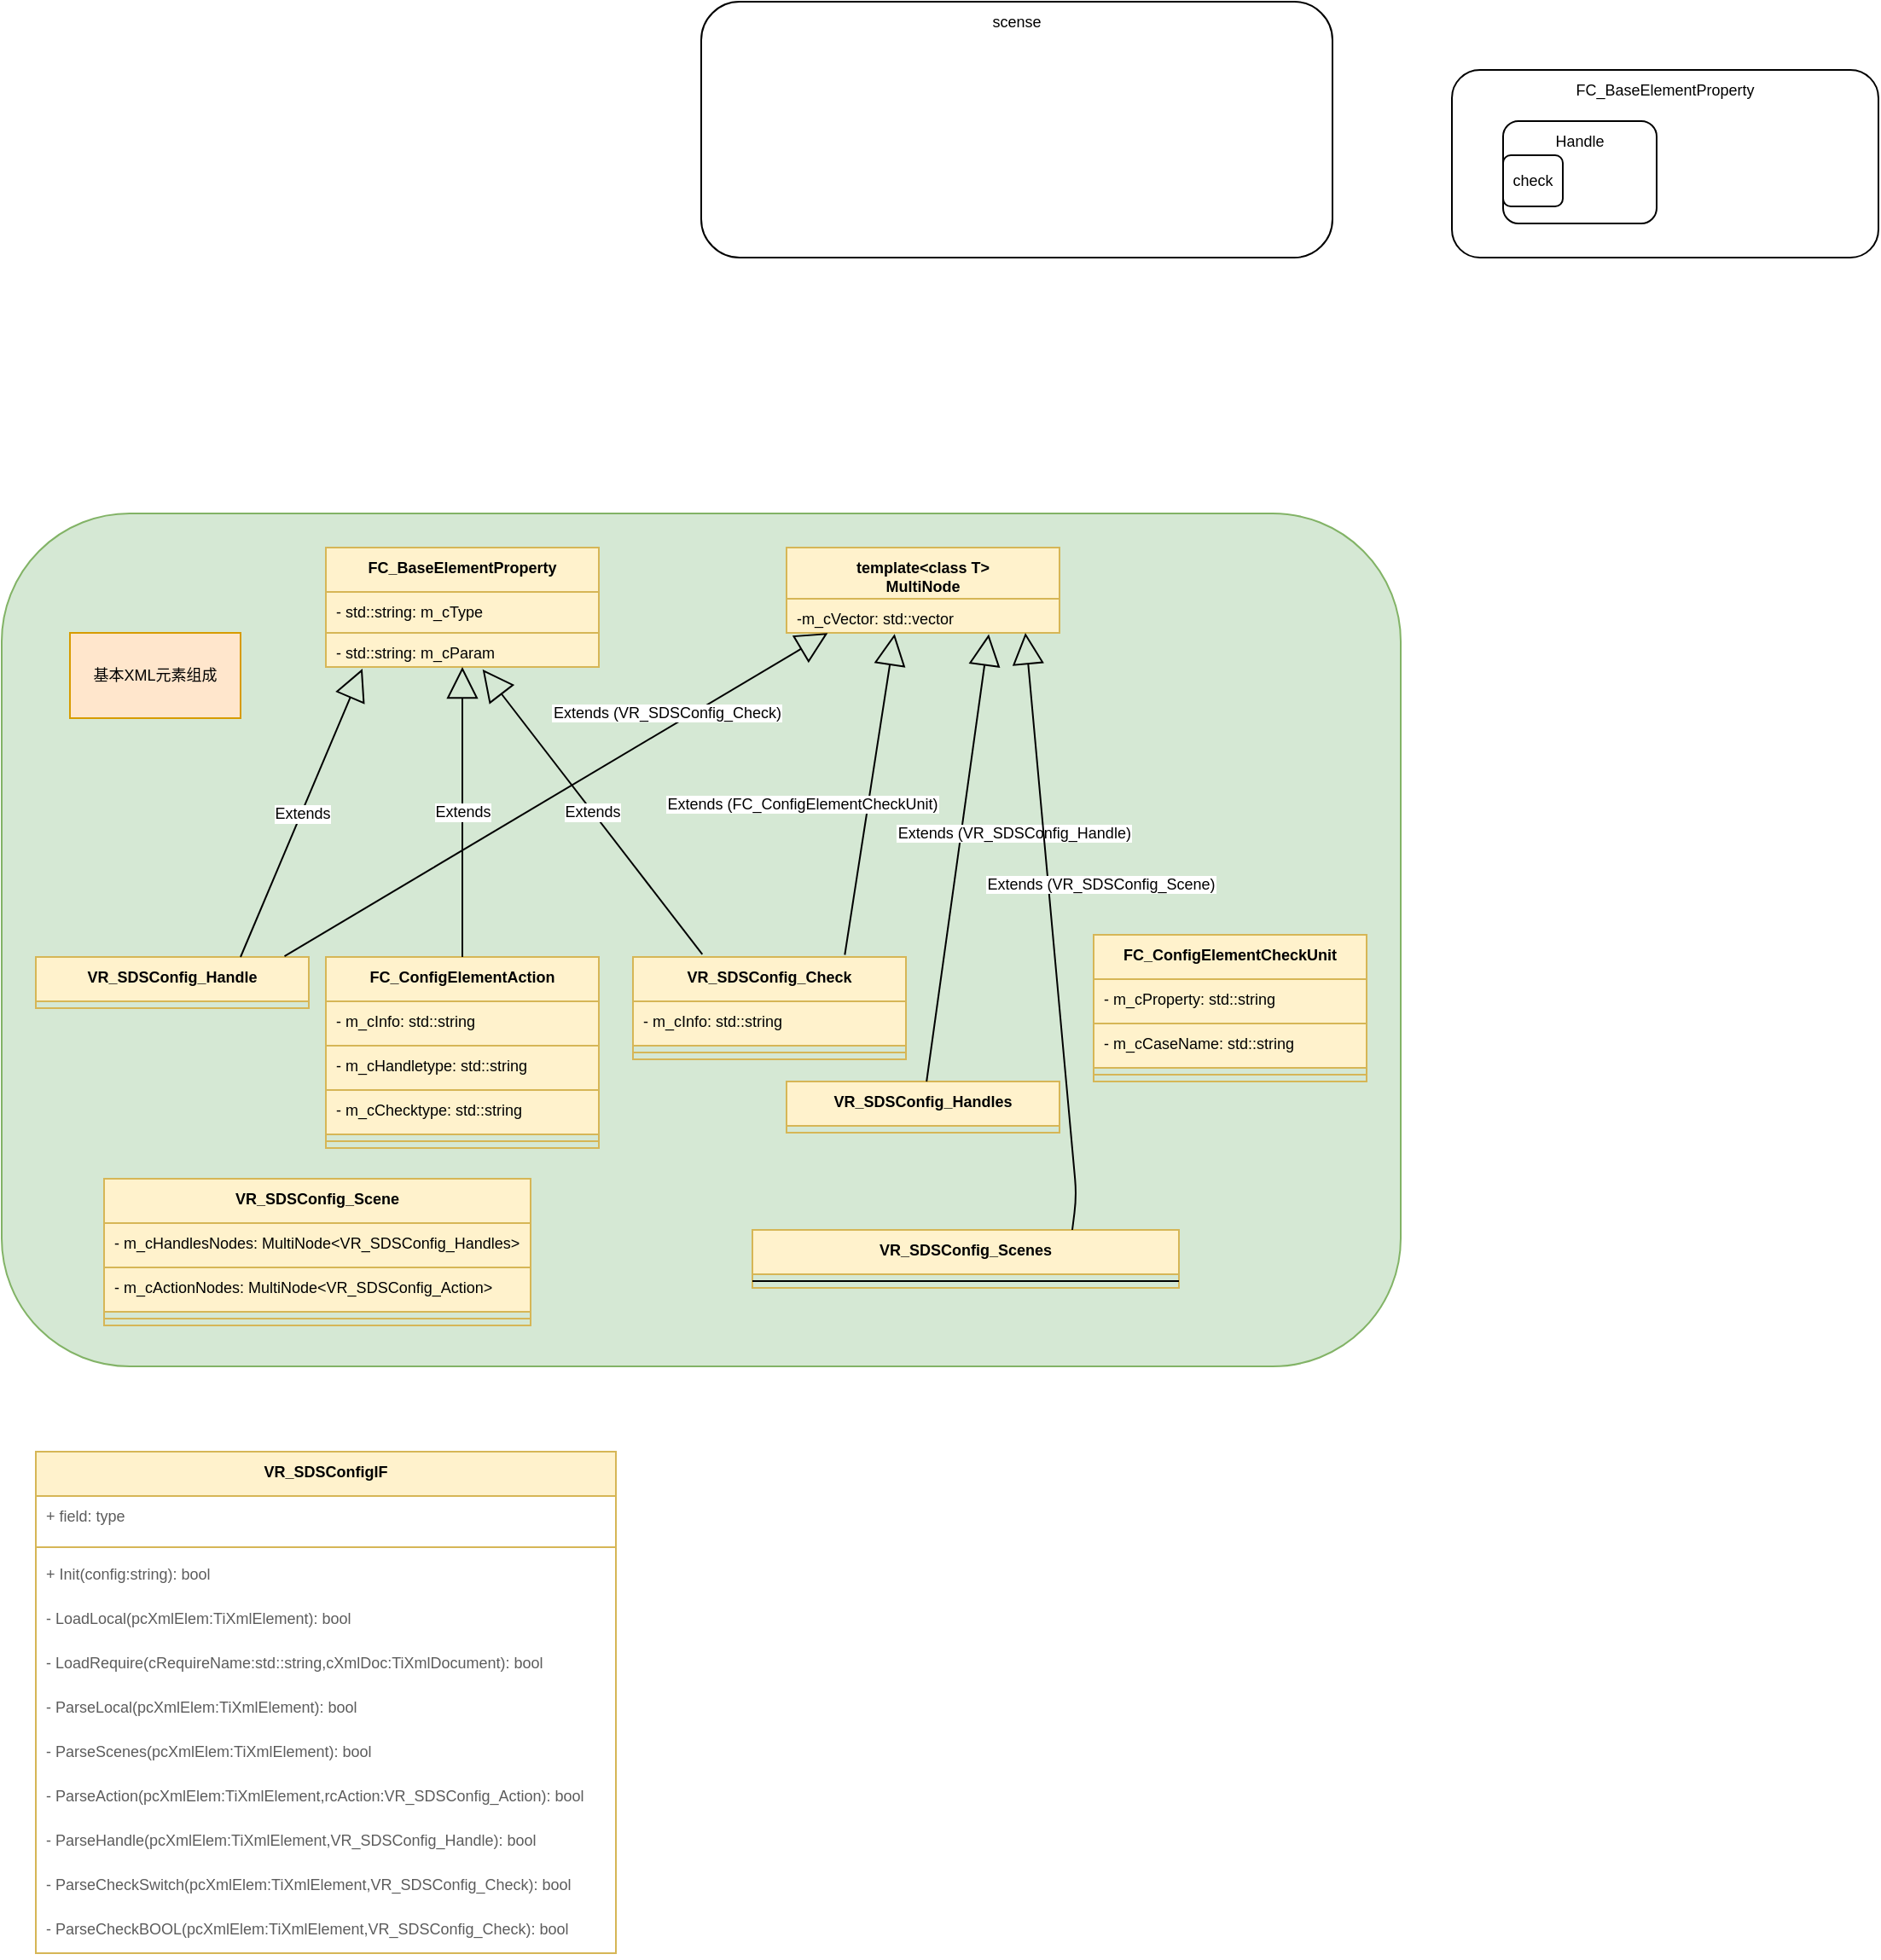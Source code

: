 <mxfile version="18.1.1" type="github">
  <diagram id="2ZCqw_FqKcwWrufDaCHS" name="Page-1">
    <mxGraphModel dx="1598" dy="442" grid="1" gridSize="10" guides="1" tooltips="1" connect="1" arrows="1" fold="1" page="1" pageScale="1" pageWidth="827" pageHeight="1169" math="0" shadow="0">
      <root>
        <mxCell id="0" />
        <mxCell id="1" parent="0" />
        <mxCell id="6VVChDRdvljyadHmFSMx-48" value="" style="rounded=1;whiteSpace=wrap;html=1;fontSize=9;fillColor=#d5e8d4;strokeColor=#82b366;" vertex="1" parent="1">
          <mxGeometry x="-220" y="330" width="820" height="500" as="geometry" />
        </mxCell>
        <mxCell id="6VVChDRdvljyadHmFSMx-1" value="scense" style="rounded=1;whiteSpace=wrap;html=1;fontSize=9;verticalAlign=top;" vertex="1" parent="1">
          <mxGeometry x="190" y="30" width="370" height="150" as="geometry" />
        </mxCell>
        <mxCell id="6VVChDRdvljyadHmFSMx-3" value="FC_BaseElementProperty" style="rounded=1;whiteSpace=wrap;fontSize=9;verticalAlign=top;" vertex="1" parent="1">
          <mxGeometry x="630" y="70" width="250" height="110" as="geometry" />
        </mxCell>
        <mxCell id="6VVChDRdvljyadHmFSMx-5" value="Handle" style="rounded=1;whiteSpace=wrap;html=1;fontSize=9;verticalAlign=top;" vertex="1" parent="1">
          <mxGeometry x="660" y="100" width="90" height="60" as="geometry" />
        </mxCell>
        <mxCell id="6VVChDRdvljyadHmFSMx-9" value="check" style="rounded=1;whiteSpace=wrap;html=1;fontSize=9;" vertex="1" parent="1">
          <mxGeometry x="660" y="120" width="35" height="30" as="geometry" />
        </mxCell>
        <mxCell id="6VVChDRdvljyadHmFSMx-10" value="FC_BaseElementProperty" style="swimlane;fontStyle=1;align=center;verticalAlign=top;childLayout=stackLayout;horizontal=1;startSize=26;horizontalStack=0;resizeParent=1;resizeParentMax=0;resizeLast=0;collapsible=1;marginBottom=0;fontSize=9;html=0;fillColor=#fff2cc;strokeColor=#d6b656;" vertex="1" parent="1">
          <mxGeometry x="-30" y="350" width="160" height="70" as="geometry" />
        </mxCell>
        <mxCell id="6VVChDRdvljyadHmFSMx-11" value="- std::string: m_cType" style="text;strokeColor=#d6b656;fillColor=#fff2cc;align=left;verticalAlign=top;spacingLeft=4;spacingRight=4;overflow=hidden;rotatable=0;points=[[0,0.5],[1,0.5]];portConstraint=eastwest;fontSize=9;html=0;" vertex="1" parent="6VVChDRdvljyadHmFSMx-10">
          <mxGeometry y="26" width="160" height="24" as="geometry" />
        </mxCell>
        <mxCell id="6VVChDRdvljyadHmFSMx-14" value="- std::string: m_cParam" style="text;strokeColor=#d6b656;fillColor=#fff2cc;align=left;verticalAlign=top;spacingLeft=4;spacingRight=4;overflow=hidden;rotatable=0;points=[[0,0.5],[1,0.5]];portConstraint=eastwest;fontSize=9;html=0;" vertex="1" parent="6VVChDRdvljyadHmFSMx-10">
          <mxGeometry y="50" width="160" height="20" as="geometry" />
        </mxCell>
        <mxCell id="6VVChDRdvljyadHmFSMx-15" value="template&lt;class T&gt;&#xa;MultiNode" style="swimlane;fontStyle=1;align=center;verticalAlign=top;childLayout=stackLayout;horizontal=1;startSize=30;horizontalStack=0;resizeParent=1;resizeParentMax=0;resizeLast=0;collapsible=1;marginBottom=0;fontSize=9;html=0;fillColor=#fff2cc;strokeColor=#d6b656;" vertex="1" parent="1">
          <mxGeometry x="240" y="350" width="160" height="50" as="geometry" />
        </mxCell>
        <mxCell id="6VVChDRdvljyadHmFSMx-16" value="-m_cVector: std::vector" style="text;strokeColor=#d6b656;fillColor=#fff2cc;align=left;verticalAlign=top;spacingLeft=4;spacingRight=4;overflow=hidden;rotatable=0;points=[[0,0.5],[1,0.5]];portConstraint=eastwest;fontSize=9;html=0;" vertex="1" parent="6VVChDRdvljyadHmFSMx-15">
          <mxGeometry y="30" width="160" height="20" as="geometry" />
        </mxCell>
        <mxCell id="6VVChDRdvljyadHmFSMx-21" value="FC_ConfigElementAction" style="swimlane;fontStyle=1;align=center;verticalAlign=top;childLayout=stackLayout;horizontal=1;startSize=26;horizontalStack=0;resizeParent=1;resizeParentMax=0;resizeLast=0;collapsible=1;marginBottom=0;fontSize=9;html=0;fillColor=#fff2cc;strokeColor=#d6b656;" vertex="1" parent="1">
          <mxGeometry x="-30" y="590" width="160" height="112" as="geometry" />
        </mxCell>
        <mxCell id="6VVChDRdvljyadHmFSMx-22" value="- m_cInfo: std::string" style="text;strokeColor=#d6b656;fillColor=#fff2cc;align=left;verticalAlign=top;spacingLeft=4;spacingRight=4;overflow=hidden;rotatable=0;points=[[0,0.5],[1,0.5]];portConstraint=eastwest;fontSize=9;html=0;" vertex="1" parent="6VVChDRdvljyadHmFSMx-21">
          <mxGeometry y="26" width="160" height="26" as="geometry" />
        </mxCell>
        <mxCell id="6VVChDRdvljyadHmFSMx-25" value="- m_cHandletype: std::string" style="text;strokeColor=#d6b656;fillColor=#fff2cc;align=left;verticalAlign=top;spacingLeft=4;spacingRight=4;overflow=hidden;rotatable=0;points=[[0,0.5],[1,0.5]];portConstraint=eastwest;fontSize=9;html=0;" vertex="1" parent="6VVChDRdvljyadHmFSMx-21">
          <mxGeometry y="52" width="160" height="26" as="geometry" />
        </mxCell>
        <mxCell id="6VVChDRdvljyadHmFSMx-26" value="- m_cChecktype: std::string" style="text;strokeColor=#d6b656;fillColor=#fff2cc;align=left;verticalAlign=top;spacingLeft=4;spacingRight=4;overflow=hidden;rotatable=0;points=[[0,0.5],[1,0.5]];portConstraint=eastwest;fontSize=9;html=0;" vertex="1" parent="6VVChDRdvljyadHmFSMx-21">
          <mxGeometry y="78" width="160" height="26" as="geometry" />
        </mxCell>
        <mxCell id="6VVChDRdvljyadHmFSMx-23" value="" style="line;strokeWidth=1;fillColor=#fff2cc;align=left;verticalAlign=middle;spacingTop=-1;spacingLeft=3;spacingRight=3;rotatable=0;labelPosition=right;points=[];portConstraint=eastwest;fontSize=9;html=0;strokeColor=#d6b656;" vertex="1" parent="6VVChDRdvljyadHmFSMx-21">
          <mxGeometry y="104" width="160" height="8" as="geometry" />
        </mxCell>
        <mxCell id="6VVChDRdvljyadHmFSMx-28" value="Extends" style="endArrow=block;endSize=16;endFill=0;html=1;rounded=0;fontSize=9;exitX=0.5;exitY=0;exitDx=0;exitDy=0;" edge="1" parent="1" source="6VVChDRdvljyadHmFSMx-21" target="6VVChDRdvljyadHmFSMx-14">
          <mxGeometry width="160" relative="1" as="geometry">
            <mxPoint x="110" y="590" as="sourcePoint" />
            <mxPoint x="270" y="590" as="targetPoint" />
          </mxGeometry>
        </mxCell>
        <mxCell id="6VVChDRdvljyadHmFSMx-29" value="FC_ConfigElementCheckUnit" style="swimlane;fontStyle=1;align=center;verticalAlign=top;childLayout=stackLayout;horizontal=1;startSize=26;horizontalStack=0;resizeParent=1;resizeParentMax=0;resizeLast=0;collapsible=1;marginBottom=0;fontSize=9;html=0;fillColor=#fff2cc;strokeColor=#d6b656;" vertex="1" parent="1">
          <mxGeometry x="420" y="577" width="160" height="86" as="geometry" />
        </mxCell>
        <mxCell id="6VVChDRdvljyadHmFSMx-30" value="- m_cProperty: std::string" style="text;strokeColor=#d6b656;fillColor=#fff2cc;align=left;verticalAlign=top;spacingLeft=4;spacingRight=4;overflow=hidden;rotatable=0;points=[[0,0.5],[1,0.5]];portConstraint=eastwest;fontSize=9;html=0;" vertex="1" parent="6VVChDRdvljyadHmFSMx-29">
          <mxGeometry y="26" width="160" height="26" as="geometry" />
        </mxCell>
        <mxCell id="6VVChDRdvljyadHmFSMx-31" value="- m_cCaseName: std::string" style="text;strokeColor=#d6b656;fillColor=#fff2cc;align=left;verticalAlign=top;spacingLeft=4;spacingRight=4;overflow=hidden;rotatable=0;points=[[0,0.5],[1,0.5]];portConstraint=eastwest;fontSize=9;html=0;" vertex="1" parent="6VVChDRdvljyadHmFSMx-29">
          <mxGeometry y="52" width="160" height="26" as="geometry" />
        </mxCell>
        <mxCell id="6VVChDRdvljyadHmFSMx-33" value="" style="line;strokeWidth=1;fillColor=#fff2cc;align=left;verticalAlign=middle;spacingTop=-1;spacingLeft=3;spacingRight=3;rotatable=0;labelPosition=right;points=[];portConstraint=eastwest;fontSize=9;html=0;strokeColor=#d6b656;" vertex="1" parent="6VVChDRdvljyadHmFSMx-29">
          <mxGeometry y="78" width="160" height="8" as="geometry" />
        </mxCell>
        <mxCell id="6VVChDRdvljyadHmFSMx-35" value="VR_SDSConfig_Check" style="swimlane;fontStyle=1;align=center;verticalAlign=top;childLayout=stackLayout;horizontal=1;startSize=26;horizontalStack=0;resizeParent=1;resizeParentMax=0;resizeLast=0;collapsible=1;marginBottom=0;fontSize=9;html=0;fillColor=#fff2cc;strokeColor=#d6b656;" vertex="1" parent="1">
          <mxGeometry x="150" y="590" width="160" height="60" as="geometry" />
        </mxCell>
        <mxCell id="6VVChDRdvljyadHmFSMx-36" value="- m_cInfo: std::string" style="text;strokeColor=#d6b656;fillColor=#fff2cc;align=left;verticalAlign=top;spacingLeft=4;spacingRight=4;overflow=hidden;rotatable=0;points=[[0,0.5],[1,0.5]];portConstraint=eastwest;fontSize=9;html=0;" vertex="1" parent="6VVChDRdvljyadHmFSMx-35">
          <mxGeometry y="26" width="160" height="26" as="geometry" />
        </mxCell>
        <mxCell id="6VVChDRdvljyadHmFSMx-37" value="" style="line;strokeWidth=1;fillColor=#fff2cc;align=left;verticalAlign=middle;spacingTop=-1;spacingLeft=3;spacingRight=3;rotatable=0;labelPosition=right;points=[];portConstraint=eastwest;fontSize=9;html=0;strokeColor=#d6b656;" vertex="1" parent="6VVChDRdvljyadHmFSMx-35">
          <mxGeometry y="52" width="160" height="8" as="geometry" />
        </mxCell>
        <mxCell id="6VVChDRdvljyadHmFSMx-39" value="Extends" style="endArrow=block;endSize=16;endFill=0;html=1;rounded=0;fontSize=9;entryX=0.574;entryY=1.07;entryDx=0;entryDy=0;entryPerimeter=0;exitX=0.254;exitY=-0.026;exitDx=0;exitDy=0;exitPerimeter=0;" edge="1" parent="1" source="6VVChDRdvljyadHmFSMx-35" target="6VVChDRdvljyadHmFSMx-14">
          <mxGeometry width="160" relative="1" as="geometry">
            <mxPoint x="60" y="600" as="sourcePoint" />
            <mxPoint x="221.28" y="531.8" as="targetPoint" />
          </mxGeometry>
        </mxCell>
        <mxCell id="6VVChDRdvljyadHmFSMx-40" value="Extends (FC_ConfigElementCheckUnit)" style="endArrow=block;endSize=16;endFill=0;rounded=0;fontSize=9;entryX=0.396;entryY=1.03;entryDx=0;entryDy=0;entryPerimeter=0;exitX=0.776;exitY=-0.021;exitDx=0;exitDy=0;exitPerimeter=0;" edge="1" parent="1" source="6VVChDRdvljyadHmFSMx-35" target="6VVChDRdvljyadHmFSMx-16">
          <mxGeometry x="-0.118" y="37" width="160" relative="1" as="geometry">
            <mxPoint x="364.996" y="580" as="sourcePoint" />
            <mxPoint x="340.33" y="501.4" as="targetPoint" />
            <mxPoint x="-1" as="offset" />
          </mxGeometry>
        </mxCell>
        <mxCell id="6VVChDRdvljyadHmFSMx-41" value="VR_SDSConfig_Handle" style="swimlane;fontStyle=1;align=center;verticalAlign=top;childLayout=stackLayout;horizontal=1;startSize=26;horizontalStack=0;resizeParent=1;resizeParentMax=0;resizeLast=0;collapsible=1;marginBottom=0;fontSize=9;html=0;fillColor=#fff2cc;strokeColor=#d6b656;" vertex="1" parent="1">
          <mxGeometry x="-200" y="590" width="160" height="30" as="geometry" />
        </mxCell>
        <mxCell id="6VVChDRdvljyadHmFSMx-45" value="Extends" style="endArrow=block;endSize=16;endFill=0;html=1;fontSize=9;exitX=0.75;exitY=0;exitDx=0;exitDy=0;entryX=0.134;entryY=1.052;entryDx=0;entryDy=0;entryPerimeter=0;rounded=1;" edge="1" parent="1" source="6VVChDRdvljyadHmFSMx-41" target="6VVChDRdvljyadHmFSMx-14">
          <mxGeometry width="160" relative="1" as="geometry">
            <mxPoint x="60" y="600" as="sourcePoint" />
            <mxPoint x="-20" y="453" as="targetPoint" />
          </mxGeometry>
        </mxCell>
        <mxCell id="6VVChDRdvljyadHmFSMx-46" value="Extends (VR_SDSConfig_Check)" style="endArrow=block;endSize=16;endFill=0;rounded=0;fontSize=9;entryX=0.151;entryY=1.005;entryDx=0;entryDy=0;entryPerimeter=0;exitX=0.911;exitY=-0.016;exitDx=0;exitDy=0;exitPerimeter=0;" edge="1" parent="1" source="6VVChDRdvljyadHmFSMx-41" target="6VVChDRdvljyadHmFSMx-16">
          <mxGeometry x="0.437" y="8" width="160" relative="1" as="geometry">
            <mxPoint x="284.16" y="598.194" as="sourcePoint" />
            <mxPoint x="326.36" y="430.6" as="targetPoint" />
            <mxPoint as="offset" />
          </mxGeometry>
        </mxCell>
        <mxCell id="6VVChDRdvljyadHmFSMx-49" value="VR_SDSConfig_Handles" style="swimlane;fontStyle=1;align=center;verticalAlign=top;childLayout=stackLayout;horizontal=1;startSize=26;horizontalStack=0;resizeParent=1;resizeParentMax=0;resizeLast=0;collapsible=1;marginBottom=0;fontSize=9;html=0;fillColor=#fff2cc;strokeColor=#d6b656;" vertex="1" parent="1">
          <mxGeometry x="240" y="663" width="160" height="30" as="geometry" />
        </mxCell>
        <mxCell id="6VVChDRdvljyadHmFSMx-51" value="Extends (VR_SDSConfig_Handle)" style="endArrow=block;endSize=16;endFill=0;rounded=0;fontSize=9;entryX=0.741;entryY=1.04;entryDx=0;entryDy=0;entryPerimeter=0;" edge="1" parent="1" source="6VVChDRdvljyadHmFSMx-49" target="6VVChDRdvljyadHmFSMx-16">
          <mxGeometry x="0.145" y="-31" width="160" relative="1" as="geometry">
            <mxPoint x="284.16" y="598.74" as="sourcePoint" />
            <mxPoint x="313.36" y="410.6" as="targetPoint" />
            <mxPoint as="offset" />
          </mxGeometry>
        </mxCell>
        <mxCell id="6VVChDRdvljyadHmFSMx-52" value="VR_SDSConfig_Scene" style="swimlane;fontStyle=1;align=center;verticalAlign=top;childLayout=stackLayout;horizontal=1;startSize=26;horizontalStack=0;resizeParent=1;resizeParentMax=0;resizeLast=0;collapsible=1;marginBottom=0;rounded=0;sketch=0;strokeColor=#d6b656;fillColor=#fff2cc;fontSize=9;" vertex="1" parent="1">
          <mxGeometry x="-160" y="720" width="250" height="86" as="geometry" />
        </mxCell>
        <mxCell id="6VVChDRdvljyadHmFSMx-53" value="- m_cHandlesNodes: MultiNode&lt;VR_SDSConfig_Handles&gt;" style="text;strokeColor=#d6b656;fillColor=#fff2cc;align=left;verticalAlign=top;spacingLeft=4;spacingRight=4;overflow=hidden;rotatable=0;points=[[0,0.5],[1,0.5]];portConstraint=eastwest;rounded=0;sketch=0;fontSize=9;" vertex="1" parent="6VVChDRdvljyadHmFSMx-52">
          <mxGeometry y="26" width="250" height="26" as="geometry" />
        </mxCell>
        <mxCell id="6VVChDRdvljyadHmFSMx-56" value="- m_cActionNodes: MultiNode&lt;VR_SDSConfig_Action&gt;" style="text;strokeColor=#d6b656;fillColor=#fff2cc;align=left;verticalAlign=top;spacingLeft=4;spacingRight=4;overflow=hidden;rotatable=0;points=[[0,0.5],[1,0.5]];portConstraint=eastwest;rounded=0;sketch=0;fontSize=9;" vertex="1" parent="6VVChDRdvljyadHmFSMx-52">
          <mxGeometry y="52" width="250" height="26" as="geometry" />
        </mxCell>
        <mxCell id="6VVChDRdvljyadHmFSMx-54" value="" style="line;strokeWidth=1;fillColor=#fff2cc;align=left;verticalAlign=middle;spacingTop=-1;spacingLeft=3;spacingRight=3;rotatable=0;labelPosition=right;points=[];portConstraint=eastwest;rounded=0;sketch=0;strokeColor=#d6b656;" vertex="1" parent="6VVChDRdvljyadHmFSMx-52">
          <mxGeometry y="78" width="250" height="8" as="geometry" />
        </mxCell>
        <mxCell id="6VVChDRdvljyadHmFSMx-57" value="VR_SDSConfig_Scenes" style="swimlane;fontStyle=1;align=center;verticalAlign=top;childLayout=stackLayout;horizontal=1;startSize=26;horizontalStack=0;resizeParent=1;resizeParentMax=0;resizeLast=0;collapsible=1;marginBottom=0;rounded=0;sketch=0;fontColor=default;strokeColor=#d6b656;fillColor=#fff2cc;fontSize=9;" vertex="1" parent="1">
          <mxGeometry x="220" y="750" width="250" height="34" as="geometry" />
        </mxCell>
        <mxCell id="6VVChDRdvljyadHmFSMx-60" value="" style="line;strokeWidth=1;fillColor=none;align=left;verticalAlign=middle;spacingTop=-1;spacingLeft=3;spacingRight=3;rotatable=0;labelPosition=right;points=[];portConstraint=eastwest;rounded=0;sketch=0;fontColor=#5C5C5C;" vertex="1" parent="6VVChDRdvljyadHmFSMx-57">
          <mxGeometry y="26" width="250" height="8" as="geometry" />
        </mxCell>
        <mxCell id="6VVChDRdvljyadHmFSMx-61" value="Extends (VR_SDSConfig_Scene)" style="endArrow=block;endSize=16;endFill=0;fontSize=9;exitX=0.75;exitY=0;exitDx=0;exitDy=0;strokeColor=default;rounded=1;" edge="1" parent="1" source="6VVChDRdvljyadHmFSMx-57">
          <mxGeometry x="0.145" y="-31" width="160" relative="1" as="geometry">
            <mxPoint x="322.304" y="712" as="sourcePoint" />
            <mxPoint x="380" y="400" as="targetPoint" />
            <mxPoint as="offset" />
            <Array as="points">
              <mxPoint x="410" y="730" />
            </Array>
          </mxGeometry>
        </mxCell>
        <mxCell id="6VVChDRdvljyadHmFSMx-62" value="基本XML元素组成" style="text;html=1;strokeColor=#d79b00;fillColor=#ffe6cc;align=center;verticalAlign=middle;whiteSpace=wrap;rounded=0;sketch=0;fontSize=9;" vertex="1" parent="1">
          <mxGeometry x="-180" y="400" width="100" height="50" as="geometry" />
        </mxCell>
        <mxCell id="6VVChDRdvljyadHmFSMx-63" value="VR_SDSConfigIF" style="swimlane;fontStyle=1;align=center;verticalAlign=top;childLayout=stackLayout;horizontal=1;startSize=26;horizontalStack=0;resizeParent=1;resizeParentMax=0;resizeLast=0;collapsible=1;marginBottom=0;rounded=0;sketch=0;fontSize=9;fontColor=default;strokeColor=#d6b656;fillColor=#fff2cc;" vertex="1" parent="1">
          <mxGeometry x="-200" y="880" width="340" height="294" as="geometry" />
        </mxCell>
        <mxCell id="6VVChDRdvljyadHmFSMx-64" value="+ field: type" style="text;strokeColor=none;fillColor=none;align=left;verticalAlign=top;spacingLeft=4;spacingRight=4;overflow=hidden;rotatable=0;points=[[0,0.5],[1,0.5]];portConstraint=eastwest;rounded=0;sketch=0;fontSize=9;fontColor=#5C5C5C;" vertex="1" parent="6VVChDRdvljyadHmFSMx-63">
          <mxGeometry y="26" width="340" height="26" as="geometry" />
        </mxCell>
        <mxCell id="6VVChDRdvljyadHmFSMx-65" value="" style="line;strokeWidth=1;fillColor=#fff2cc;align=left;verticalAlign=middle;spacingTop=-1;spacingLeft=3;spacingRight=3;rotatable=0;labelPosition=right;points=[];portConstraint=eastwest;rounded=0;sketch=0;fontSize=9;strokeColor=#d6b656;" vertex="1" parent="6VVChDRdvljyadHmFSMx-63">
          <mxGeometry y="52" width="340" height="8" as="geometry" />
        </mxCell>
        <mxCell id="6VVChDRdvljyadHmFSMx-66" value="+ Init(config:string): bool" style="text;strokeColor=none;fillColor=none;align=left;verticalAlign=top;spacingLeft=4;spacingRight=4;overflow=hidden;rotatable=0;points=[[0,0.5],[1,0.5]];portConstraint=eastwest;rounded=0;sketch=0;fontSize=9;fontColor=#5C5C5C;" vertex="1" parent="6VVChDRdvljyadHmFSMx-63">
          <mxGeometry y="60" width="340" height="26" as="geometry" />
        </mxCell>
        <mxCell id="6VVChDRdvljyadHmFSMx-67" value="- LoadLocal(pcXmlElem:TiXmlElement): bool" style="text;strokeColor=none;fillColor=none;align=left;verticalAlign=top;spacingLeft=4;spacingRight=4;overflow=hidden;rotatable=0;points=[[0,0.5],[1,0.5]];portConstraint=eastwest;rounded=0;sketch=0;fontSize=9;fontColor=#5C5C5C;" vertex="1" parent="6VVChDRdvljyadHmFSMx-63">
          <mxGeometry y="86" width="340" height="26" as="geometry" />
        </mxCell>
        <mxCell id="6VVChDRdvljyadHmFSMx-68" value="- LoadRequire(cRequireName:std::string,cXmlDoc:TiXmlDocument): bool" style="text;strokeColor=none;fillColor=none;align=left;verticalAlign=top;spacingLeft=4;spacingRight=4;overflow=hidden;rotatable=0;points=[[0,0.5],[1,0.5]];portConstraint=eastwest;rounded=0;sketch=0;fontSize=9;fontColor=#5C5C5C;" vertex="1" parent="6VVChDRdvljyadHmFSMx-63">
          <mxGeometry y="112" width="340" height="26" as="geometry" />
        </mxCell>
        <mxCell id="6VVChDRdvljyadHmFSMx-70" value="- ParseLocal(pcXmlElem:TiXmlElement): bool" style="text;strokeColor=none;fillColor=none;align=left;verticalAlign=top;spacingLeft=4;spacingRight=4;overflow=hidden;rotatable=0;points=[[0,0.5],[1,0.5]];portConstraint=eastwest;rounded=0;sketch=0;fontSize=9;fontColor=#5C5C5C;" vertex="1" parent="6VVChDRdvljyadHmFSMx-63">
          <mxGeometry y="138" width="340" height="26" as="geometry" />
        </mxCell>
        <mxCell id="6VVChDRdvljyadHmFSMx-69" value="- ParseScenes(pcXmlElem:TiXmlElement): bool" style="text;strokeColor=none;fillColor=none;align=left;verticalAlign=top;spacingLeft=4;spacingRight=4;overflow=hidden;rotatable=0;points=[[0,0.5],[1,0.5]];portConstraint=eastwest;rounded=0;sketch=0;fontSize=9;fontColor=#5C5C5C;" vertex="1" parent="6VVChDRdvljyadHmFSMx-63">
          <mxGeometry y="164" width="340" height="26" as="geometry" />
        </mxCell>
        <mxCell id="6VVChDRdvljyadHmFSMx-72" value="- ParseAction(pcXmlElem:TiXmlElement,rcAction:VR_SDSConfig_Action): bool" style="text;strokeColor=none;fillColor=none;align=left;verticalAlign=top;spacingLeft=4;spacingRight=4;overflow=hidden;rotatable=0;points=[[0,0.5],[1,0.5]];portConstraint=eastwest;rounded=0;sketch=0;fontSize=9;fontColor=#5C5C5C;" vertex="1" parent="6VVChDRdvljyadHmFSMx-63">
          <mxGeometry y="190" width="340" height="26" as="geometry" />
        </mxCell>
        <mxCell id="6VVChDRdvljyadHmFSMx-73" value="- ParseHandle(pcXmlElem:TiXmlElement,VR_SDSConfig_Handle): bool" style="text;strokeColor=none;fillColor=none;align=left;verticalAlign=top;spacingLeft=4;spacingRight=4;overflow=hidden;rotatable=0;points=[[0,0.5],[1,0.5]];portConstraint=eastwest;rounded=0;sketch=0;fontSize=9;fontColor=#5C5C5C;" vertex="1" parent="6VVChDRdvljyadHmFSMx-63">
          <mxGeometry y="216" width="340" height="26" as="geometry" />
        </mxCell>
        <mxCell id="6VVChDRdvljyadHmFSMx-74" value="- ParseCheckSwitch(pcXmlElem:TiXmlElement,VR_SDSConfig_Check): bool" style="text;strokeColor=none;fillColor=none;align=left;verticalAlign=top;spacingLeft=4;spacingRight=4;overflow=hidden;rotatable=0;points=[[0,0.5],[1,0.5]];portConstraint=eastwest;rounded=0;sketch=0;fontSize=9;fontColor=#5C5C5C;" vertex="1" parent="6VVChDRdvljyadHmFSMx-63">
          <mxGeometry y="242" width="340" height="26" as="geometry" />
        </mxCell>
        <mxCell id="6VVChDRdvljyadHmFSMx-75" value="- ParseCheckBOOL(pcXmlElem:TiXmlElement,VR_SDSConfig_Check): bool" style="text;strokeColor=none;fillColor=none;align=left;verticalAlign=top;spacingLeft=4;spacingRight=4;overflow=hidden;rotatable=0;points=[[0,0.5],[1,0.5]];portConstraint=eastwest;rounded=0;sketch=0;fontSize=9;fontColor=#5C5C5C;" vertex="1" parent="6VVChDRdvljyadHmFSMx-63">
          <mxGeometry y="268" width="340" height="26" as="geometry" />
        </mxCell>
      </root>
    </mxGraphModel>
  </diagram>
</mxfile>
